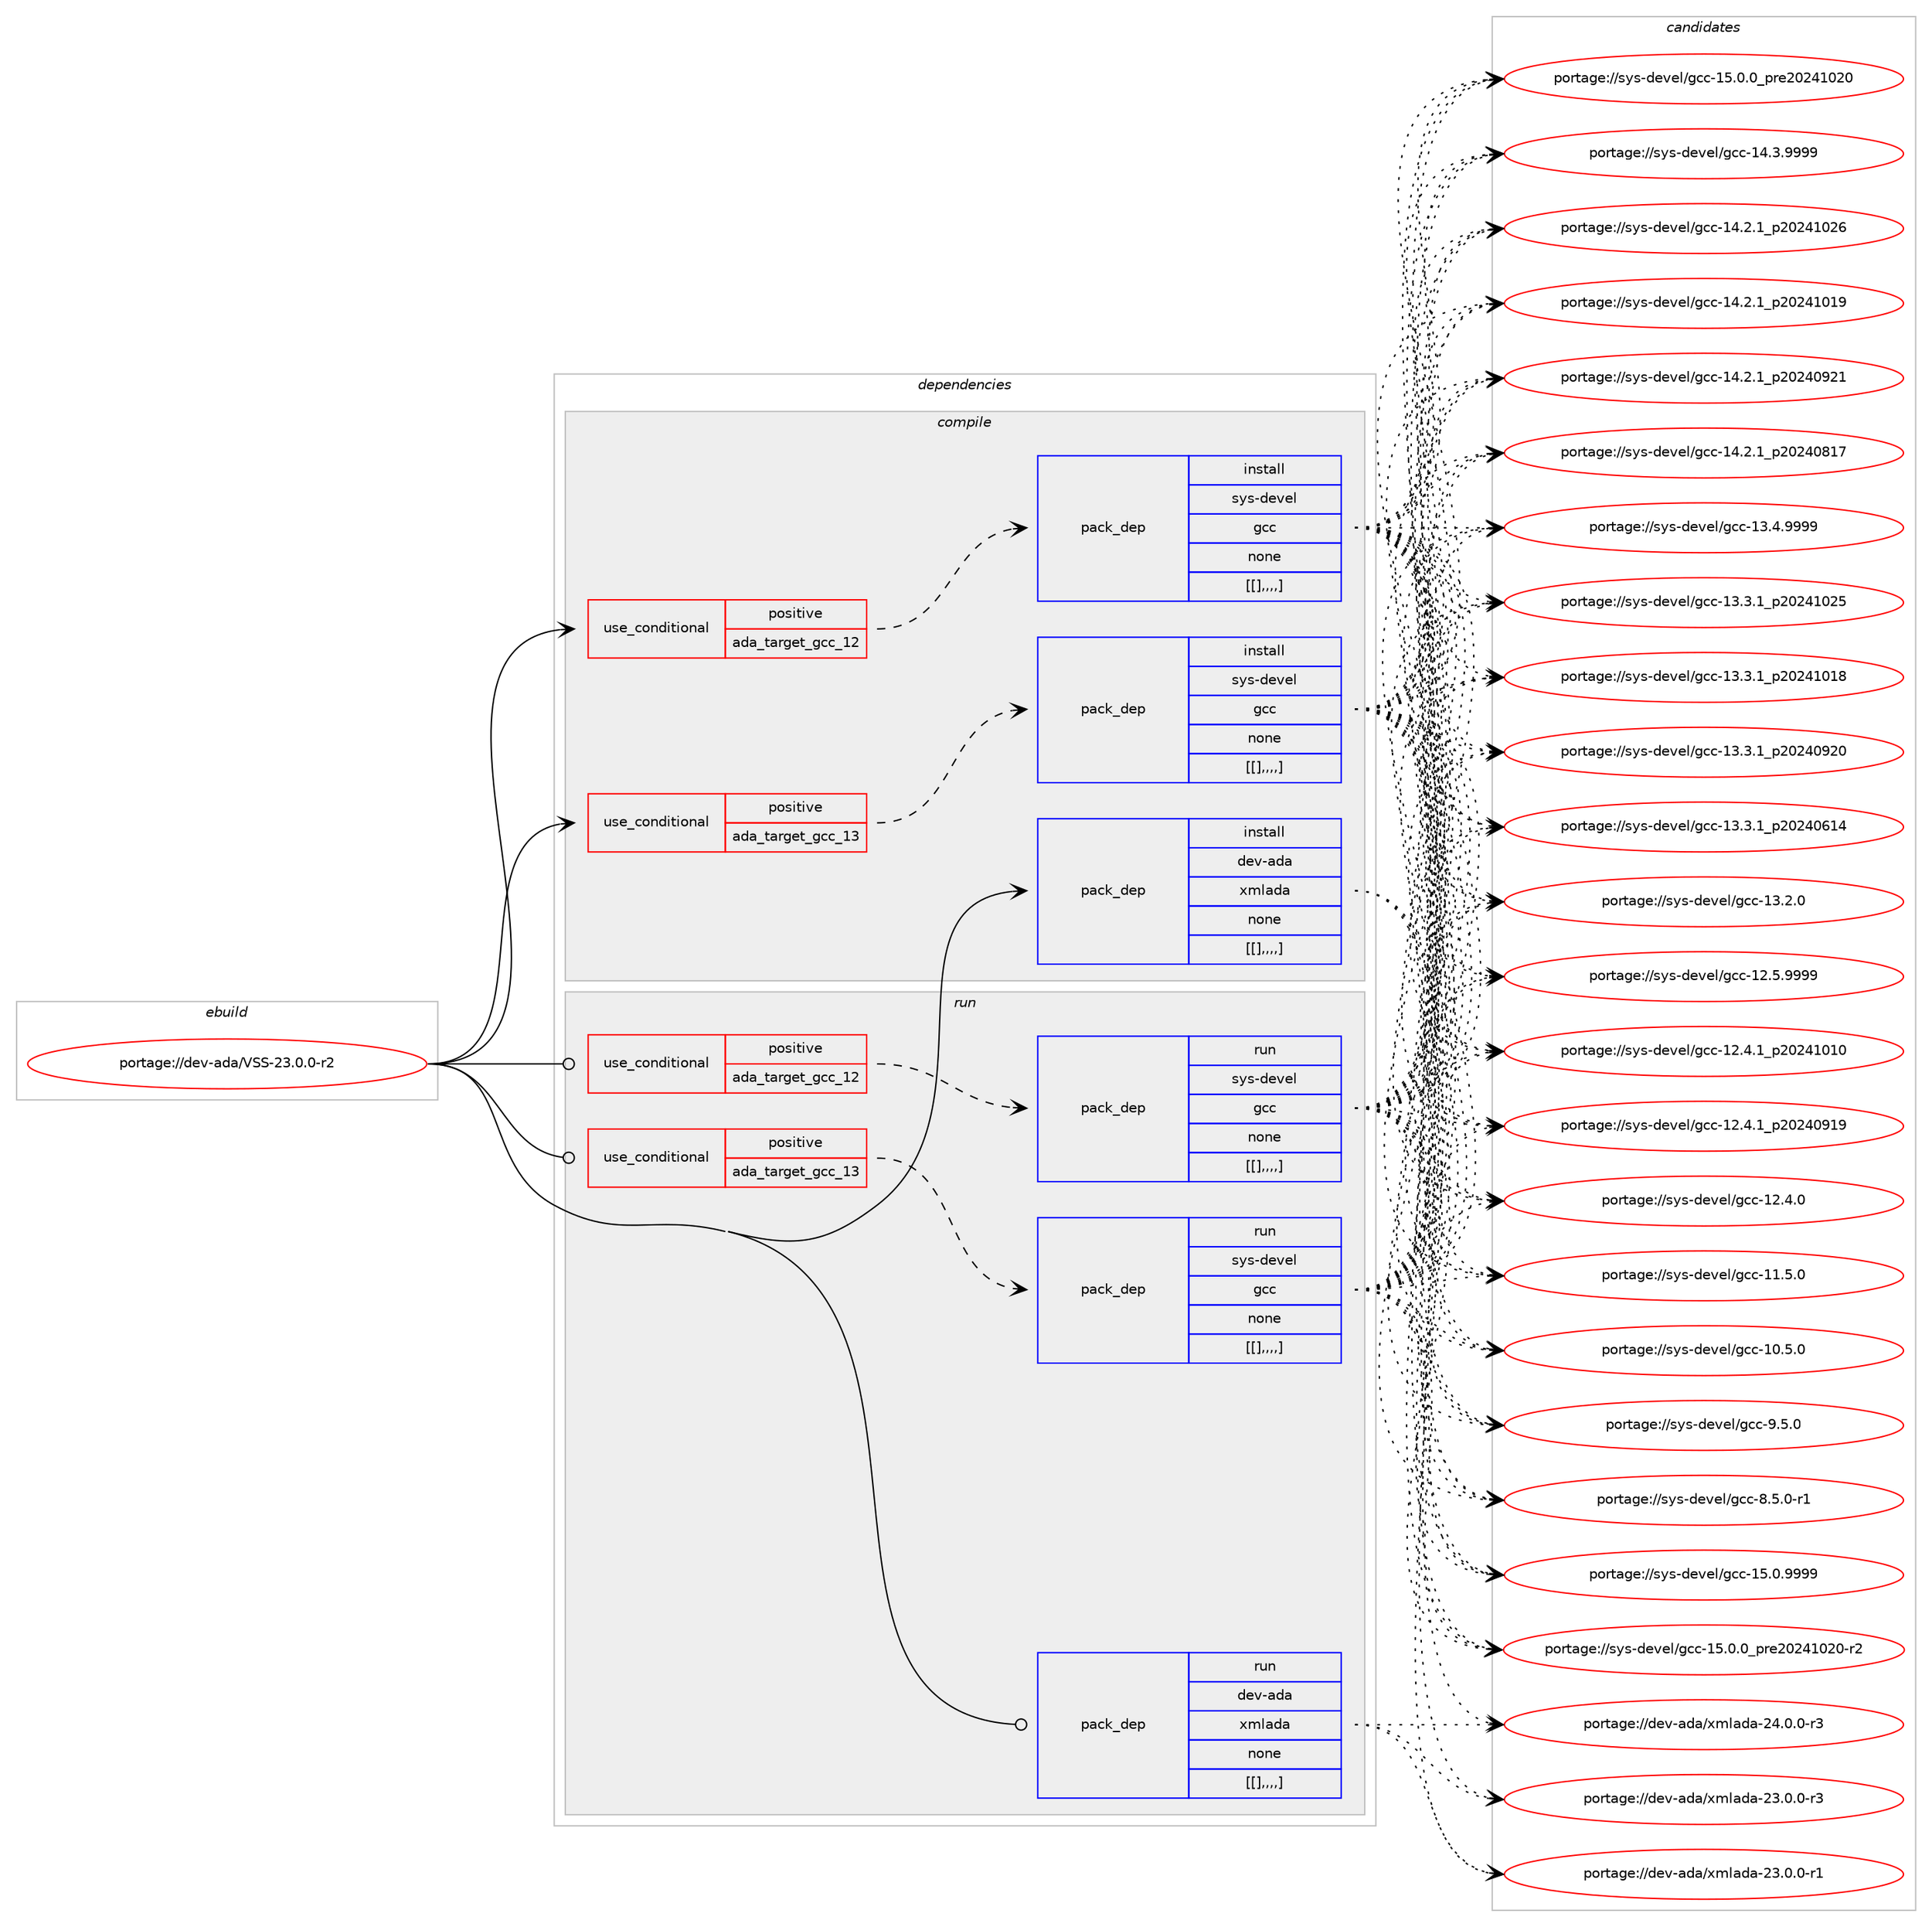 digraph prolog {

# *************
# Graph options
# *************

newrank=true;
concentrate=true;
compound=true;
graph [rankdir=LR,fontname=Helvetica,fontsize=10,ranksep=1.5];#, ranksep=2.5, nodesep=0.2];
edge  [arrowhead=vee];
node  [fontname=Helvetica,fontsize=10];

# **********
# The ebuild
# **********

subgraph cluster_leftcol {
color=gray;
label=<<i>ebuild</i>>;
id [label="portage://dev-ada/VSS-23.0.0-r2", color=red, width=4, href="../dev-ada/VSS-23.0.0-r2.svg"];
}

# ****************
# The dependencies
# ****************

subgraph cluster_midcol {
color=gray;
label=<<i>dependencies</i>>;
subgraph cluster_compile {
fillcolor="#eeeeee";
style=filled;
label=<<i>compile</i>>;
subgraph cond17963 {
dependency66741 [label=<<TABLE BORDER="0" CELLBORDER="1" CELLSPACING="0" CELLPADDING="4"><TR><TD ROWSPAN="3" CELLPADDING="10">use_conditional</TD></TR><TR><TD>positive</TD></TR><TR><TD>ada_target_gcc_12</TD></TR></TABLE>>, shape=none, color=red];
subgraph pack47792 {
dependency66769 [label=<<TABLE BORDER="0" CELLBORDER="1" CELLSPACING="0" CELLPADDING="4" WIDTH="220"><TR><TD ROWSPAN="6" CELLPADDING="30">pack_dep</TD></TR><TR><TD WIDTH="110">install</TD></TR><TR><TD>sys-devel</TD></TR><TR><TD>gcc</TD></TR><TR><TD>none</TD></TR><TR><TD>[[],,,,]</TD></TR></TABLE>>, shape=none, color=blue];
}
dependency66741:e -> dependency66769:w [weight=20,style="dashed",arrowhead="vee"];
}
id:e -> dependency66741:w [weight=20,style="solid",arrowhead="vee"];
subgraph cond17977 {
dependency66793 [label=<<TABLE BORDER="0" CELLBORDER="1" CELLSPACING="0" CELLPADDING="4"><TR><TD ROWSPAN="3" CELLPADDING="10">use_conditional</TD></TR><TR><TD>positive</TD></TR><TR><TD>ada_target_gcc_13</TD></TR></TABLE>>, shape=none, color=red];
subgraph pack47834 {
dependency66813 [label=<<TABLE BORDER="0" CELLBORDER="1" CELLSPACING="0" CELLPADDING="4" WIDTH="220"><TR><TD ROWSPAN="6" CELLPADDING="30">pack_dep</TD></TR><TR><TD WIDTH="110">install</TD></TR><TR><TD>sys-devel</TD></TR><TR><TD>gcc</TD></TR><TR><TD>none</TD></TR><TR><TD>[[],,,,]</TD></TR></TABLE>>, shape=none, color=blue];
}
dependency66793:e -> dependency66813:w [weight=20,style="dashed",arrowhead="vee"];
}
id:e -> dependency66793:w [weight=20,style="solid",arrowhead="vee"];
subgraph pack47837 {
dependency66818 [label=<<TABLE BORDER="0" CELLBORDER="1" CELLSPACING="0" CELLPADDING="4" WIDTH="220"><TR><TD ROWSPAN="6" CELLPADDING="30">pack_dep</TD></TR><TR><TD WIDTH="110">install</TD></TR><TR><TD>dev-ada</TD></TR><TR><TD>xmlada</TD></TR><TR><TD>none</TD></TR><TR><TD>[[],,,,]</TD></TR></TABLE>>, shape=none, color=blue];
}
id:e -> dependency66818:w [weight=20,style="solid",arrowhead="vee"];
}
subgraph cluster_compileandrun {
fillcolor="#eeeeee";
style=filled;
label=<<i>compile and run</i>>;
}
subgraph cluster_run {
fillcolor="#eeeeee";
style=filled;
label=<<i>run</i>>;
subgraph cond17989 {
dependency66835 [label=<<TABLE BORDER="0" CELLBORDER="1" CELLSPACING="0" CELLPADDING="4"><TR><TD ROWSPAN="3" CELLPADDING="10">use_conditional</TD></TR><TR><TD>positive</TD></TR><TR><TD>ada_target_gcc_12</TD></TR></TABLE>>, shape=none, color=red];
subgraph pack47870 {
dependency66901 [label=<<TABLE BORDER="0" CELLBORDER="1" CELLSPACING="0" CELLPADDING="4" WIDTH="220"><TR><TD ROWSPAN="6" CELLPADDING="30">pack_dep</TD></TR><TR><TD WIDTH="110">run</TD></TR><TR><TD>sys-devel</TD></TR><TR><TD>gcc</TD></TR><TR><TD>none</TD></TR><TR><TD>[[],,,,]</TD></TR></TABLE>>, shape=none, color=blue];
}
dependency66835:e -> dependency66901:w [weight=20,style="dashed",arrowhead="vee"];
}
id:e -> dependency66835:w [weight=20,style="solid",arrowhead="odot"];
subgraph cond18015 {
dependency66964 [label=<<TABLE BORDER="0" CELLBORDER="1" CELLSPACING="0" CELLPADDING="4"><TR><TD ROWSPAN="3" CELLPADDING="10">use_conditional</TD></TR><TR><TD>positive</TD></TR><TR><TD>ada_target_gcc_13</TD></TR></TABLE>>, shape=none, color=red];
subgraph pack47960 {
dependency66984 [label=<<TABLE BORDER="0" CELLBORDER="1" CELLSPACING="0" CELLPADDING="4" WIDTH="220"><TR><TD ROWSPAN="6" CELLPADDING="30">pack_dep</TD></TR><TR><TD WIDTH="110">run</TD></TR><TR><TD>sys-devel</TD></TR><TR><TD>gcc</TD></TR><TR><TD>none</TD></TR><TR><TD>[[],,,,]</TD></TR></TABLE>>, shape=none, color=blue];
}
dependency66964:e -> dependency66984:w [weight=20,style="dashed",arrowhead="vee"];
}
id:e -> dependency66964:w [weight=20,style="solid",arrowhead="odot"];
subgraph pack47965 {
dependency67011 [label=<<TABLE BORDER="0" CELLBORDER="1" CELLSPACING="0" CELLPADDING="4" WIDTH="220"><TR><TD ROWSPAN="6" CELLPADDING="30">pack_dep</TD></TR><TR><TD WIDTH="110">run</TD></TR><TR><TD>dev-ada</TD></TR><TR><TD>xmlada</TD></TR><TR><TD>none</TD></TR><TR><TD>[[],,,,]</TD></TR></TABLE>>, shape=none, color=blue];
}
id:e -> dependency67011:w [weight=20,style="solid",arrowhead="odot"];
}
}

# **************
# The candidates
# **************

subgraph cluster_choices {
rank=same;
color=gray;
label=<<i>candidates</i>>;

subgraph choice46778 {
color=black;
nodesep=1;
choice1151211154510010111810110847103999945495346484657575757 [label="portage://sys-devel/gcc-15.0.9999", color=red, width=4,href="../sys-devel/gcc-15.0.9999.svg"];
choice11512111545100101118101108471039999454953464846489511211410150485052494850484511450 [label="portage://sys-devel/gcc-15.0.0_pre20241020-r2", color=red, width=4,href="../sys-devel/gcc-15.0.0_pre20241020-r2.svg"];
choice1151211154510010111810110847103999945495346484648951121141015048505249485048 [label="portage://sys-devel/gcc-15.0.0_pre20241020", color=red, width=4,href="../sys-devel/gcc-15.0.0_pre20241020.svg"];
choice1151211154510010111810110847103999945495246514657575757 [label="portage://sys-devel/gcc-14.3.9999", color=red, width=4,href="../sys-devel/gcc-14.3.9999.svg"];
choice1151211154510010111810110847103999945495246504649951125048505249485054 [label="portage://sys-devel/gcc-14.2.1_p20241026", color=red, width=4,href="../sys-devel/gcc-14.2.1_p20241026.svg"];
choice1151211154510010111810110847103999945495246504649951125048505249484957 [label="portage://sys-devel/gcc-14.2.1_p20241019", color=red, width=4,href="../sys-devel/gcc-14.2.1_p20241019.svg"];
choice1151211154510010111810110847103999945495246504649951125048505248575049 [label="portage://sys-devel/gcc-14.2.1_p20240921", color=red, width=4,href="../sys-devel/gcc-14.2.1_p20240921.svg"];
choice1151211154510010111810110847103999945495246504649951125048505248564955 [label="portage://sys-devel/gcc-14.2.1_p20240817", color=red, width=4,href="../sys-devel/gcc-14.2.1_p20240817.svg"];
choice1151211154510010111810110847103999945495146524657575757 [label="portage://sys-devel/gcc-13.4.9999", color=red, width=4,href="../sys-devel/gcc-13.4.9999.svg"];
choice1151211154510010111810110847103999945495146514649951125048505249485053 [label="portage://sys-devel/gcc-13.3.1_p20241025", color=red, width=4,href="../sys-devel/gcc-13.3.1_p20241025.svg"];
choice1151211154510010111810110847103999945495146514649951125048505249484956 [label="portage://sys-devel/gcc-13.3.1_p20241018", color=red, width=4,href="../sys-devel/gcc-13.3.1_p20241018.svg"];
choice1151211154510010111810110847103999945495146514649951125048505248575048 [label="portage://sys-devel/gcc-13.3.1_p20240920", color=red, width=4,href="../sys-devel/gcc-13.3.1_p20240920.svg"];
choice1151211154510010111810110847103999945495146514649951125048505248544952 [label="portage://sys-devel/gcc-13.3.1_p20240614", color=red, width=4,href="../sys-devel/gcc-13.3.1_p20240614.svg"];
choice1151211154510010111810110847103999945495146504648 [label="portage://sys-devel/gcc-13.2.0", color=red, width=4,href="../sys-devel/gcc-13.2.0.svg"];
choice1151211154510010111810110847103999945495046534657575757 [label="portage://sys-devel/gcc-12.5.9999", color=red, width=4,href="../sys-devel/gcc-12.5.9999.svg"];
choice1151211154510010111810110847103999945495046524649951125048505249484948 [label="portage://sys-devel/gcc-12.4.1_p20241010", color=red, width=4,href="../sys-devel/gcc-12.4.1_p20241010.svg"];
choice1151211154510010111810110847103999945495046524649951125048505248574957 [label="portage://sys-devel/gcc-12.4.1_p20240919", color=red, width=4,href="../sys-devel/gcc-12.4.1_p20240919.svg"];
choice1151211154510010111810110847103999945495046524648 [label="portage://sys-devel/gcc-12.4.0", color=red, width=4,href="../sys-devel/gcc-12.4.0.svg"];
choice1151211154510010111810110847103999945494946534648 [label="portage://sys-devel/gcc-11.5.0", color=red, width=4,href="../sys-devel/gcc-11.5.0.svg"];
choice1151211154510010111810110847103999945494846534648 [label="portage://sys-devel/gcc-10.5.0", color=red, width=4,href="../sys-devel/gcc-10.5.0.svg"];
choice11512111545100101118101108471039999455746534648 [label="portage://sys-devel/gcc-9.5.0", color=red, width=4,href="../sys-devel/gcc-9.5.0.svg"];
choice115121115451001011181011084710399994556465346484511449 [label="portage://sys-devel/gcc-8.5.0-r1", color=red, width=4,href="../sys-devel/gcc-8.5.0-r1.svg"];
dependency66769:e -> choice1151211154510010111810110847103999945495346484657575757:w [style=dotted,weight="100"];
dependency66769:e -> choice11512111545100101118101108471039999454953464846489511211410150485052494850484511450:w [style=dotted,weight="100"];
dependency66769:e -> choice1151211154510010111810110847103999945495346484648951121141015048505249485048:w [style=dotted,weight="100"];
dependency66769:e -> choice1151211154510010111810110847103999945495246514657575757:w [style=dotted,weight="100"];
dependency66769:e -> choice1151211154510010111810110847103999945495246504649951125048505249485054:w [style=dotted,weight="100"];
dependency66769:e -> choice1151211154510010111810110847103999945495246504649951125048505249484957:w [style=dotted,weight="100"];
dependency66769:e -> choice1151211154510010111810110847103999945495246504649951125048505248575049:w [style=dotted,weight="100"];
dependency66769:e -> choice1151211154510010111810110847103999945495246504649951125048505248564955:w [style=dotted,weight="100"];
dependency66769:e -> choice1151211154510010111810110847103999945495146524657575757:w [style=dotted,weight="100"];
dependency66769:e -> choice1151211154510010111810110847103999945495146514649951125048505249485053:w [style=dotted,weight="100"];
dependency66769:e -> choice1151211154510010111810110847103999945495146514649951125048505249484956:w [style=dotted,weight="100"];
dependency66769:e -> choice1151211154510010111810110847103999945495146514649951125048505248575048:w [style=dotted,weight="100"];
dependency66769:e -> choice1151211154510010111810110847103999945495146514649951125048505248544952:w [style=dotted,weight="100"];
dependency66769:e -> choice1151211154510010111810110847103999945495146504648:w [style=dotted,weight="100"];
dependency66769:e -> choice1151211154510010111810110847103999945495046534657575757:w [style=dotted,weight="100"];
dependency66769:e -> choice1151211154510010111810110847103999945495046524649951125048505249484948:w [style=dotted,weight="100"];
dependency66769:e -> choice1151211154510010111810110847103999945495046524649951125048505248574957:w [style=dotted,weight="100"];
dependency66769:e -> choice1151211154510010111810110847103999945495046524648:w [style=dotted,weight="100"];
dependency66769:e -> choice1151211154510010111810110847103999945494946534648:w [style=dotted,weight="100"];
dependency66769:e -> choice1151211154510010111810110847103999945494846534648:w [style=dotted,weight="100"];
dependency66769:e -> choice11512111545100101118101108471039999455746534648:w [style=dotted,weight="100"];
dependency66769:e -> choice115121115451001011181011084710399994556465346484511449:w [style=dotted,weight="100"];
}
subgraph choice46800 {
color=black;
nodesep=1;
choice1151211154510010111810110847103999945495346484657575757 [label="portage://sys-devel/gcc-15.0.9999", color=red, width=4,href="../sys-devel/gcc-15.0.9999.svg"];
choice11512111545100101118101108471039999454953464846489511211410150485052494850484511450 [label="portage://sys-devel/gcc-15.0.0_pre20241020-r2", color=red, width=4,href="../sys-devel/gcc-15.0.0_pre20241020-r2.svg"];
choice1151211154510010111810110847103999945495346484648951121141015048505249485048 [label="portage://sys-devel/gcc-15.0.0_pre20241020", color=red, width=4,href="../sys-devel/gcc-15.0.0_pre20241020.svg"];
choice1151211154510010111810110847103999945495246514657575757 [label="portage://sys-devel/gcc-14.3.9999", color=red, width=4,href="../sys-devel/gcc-14.3.9999.svg"];
choice1151211154510010111810110847103999945495246504649951125048505249485054 [label="portage://sys-devel/gcc-14.2.1_p20241026", color=red, width=4,href="../sys-devel/gcc-14.2.1_p20241026.svg"];
choice1151211154510010111810110847103999945495246504649951125048505249484957 [label="portage://sys-devel/gcc-14.2.1_p20241019", color=red, width=4,href="../sys-devel/gcc-14.2.1_p20241019.svg"];
choice1151211154510010111810110847103999945495246504649951125048505248575049 [label="portage://sys-devel/gcc-14.2.1_p20240921", color=red, width=4,href="../sys-devel/gcc-14.2.1_p20240921.svg"];
choice1151211154510010111810110847103999945495246504649951125048505248564955 [label="portage://sys-devel/gcc-14.2.1_p20240817", color=red, width=4,href="../sys-devel/gcc-14.2.1_p20240817.svg"];
choice1151211154510010111810110847103999945495146524657575757 [label="portage://sys-devel/gcc-13.4.9999", color=red, width=4,href="../sys-devel/gcc-13.4.9999.svg"];
choice1151211154510010111810110847103999945495146514649951125048505249485053 [label="portage://sys-devel/gcc-13.3.1_p20241025", color=red, width=4,href="../sys-devel/gcc-13.3.1_p20241025.svg"];
choice1151211154510010111810110847103999945495146514649951125048505249484956 [label="portage://sys-devel/gcc-13.3.1_p20241018", color=red, width=4,href="../sys-devel/gcc-13.3.1_p20241018.svg"];
choice1151211154510010111810110847103999945495146514649951125048505248575048 [label="portage://sys-devel/gcc-13.3.1_p20240920", color=red, width=4,href="../sys-devel/gcc-13.3.1_p20240920.svg"];
choice1151211154510010111810110847103999945495146514649951125048505248544952 [label="portage://sys-devel/gcc-13.3.1_p20240614", color=red, width=4,href="../sys-devel/gcc-13.3.1_p20240614.svg"];
choice1151211154510010111810110847103999945495146504648 [label="portage://sys-devel/gcc-13.2.0", color=red, width=4,href="../sys-devel/gcc-13.2.0.svg"];
choice1151211154510010111810110847103999945495046534657575757 [label="portage://sys-devel/gcc-12.5.9999", color=red, width=4,href="../sys-devel/gcc-12.5.9999.svg"];
choice1151211154510010111810110847103999945495046524649951125048505249484948 [label="portage://sys-devel/gcc-12.4.1_p20241010", color=red, width=4,href="../sys-devel/gcc-12.4.1_p20241010.svg"];
choice1151211154510010111810110847103999945495046524649951125048505248574957 [label="portage://sys-devel/gcc-12.4.1_p20240919", color=red, width=4,href="../sys-devel/gcc-12.4.1_p20240919.svg"];
choice1151211154510010111810110847103999945495046524648 [label="portage://sys-devel/gcc-12.4.0", color=red, width=4,href="../sys-devel/gcc-12.4.0.svg"];
choice1151211154510010111810110847103999945494946534648 [label="portage://sys-devel/gcc-11.5.0", color=red, width=4,href="../sys-devel/gcc-11.5.0.svg"];
choice1151211154510010111810110847103999945494846534648 [label="portage://sys-devel/gcc-10.5.0", color=red, width=4,href="../sys-devel/gcc-10.5.0.svg"];
choice11512111545100101118101108471039999455746534648 [label="portage://sys-devel/gcc-9.5.0", color=red, width=4,href="../sys-devel/gcc-9.5.0.svg"];
choice115121115451001011181011084710399994556465346484511449 [label="portage://sys-devel/gcc-8.5.0-r1", color=red, width=4,href="../sys-devel/gcc-8.5.0-r1.svg"];
dependency66813:e -> choice1151211154510010111810110847103999945495346484657575757:w [style=dotted,weight="100"];
dependency66813:e -> choice11512111545100101118101108471039999454953464846489511211410150485052494850484511450:w [style=dotted,weight="100"];
dependency66813:e -> choice1151211154510010111810110847103999945495346484648951121141015048505249485048:w [style=dotted,weight="100"];
dependency66813:e -> choice1151211154510010111810110847103999945495246514657575757:w [style=dotted,weight="100"];
dependency66813:e -> choice1151211154510010111810110847103999945495246504649951125048505249485054:w [style=dotted,weight="100"];
dependency66813:e -> choice1151211154510010111810110847103999945495246504649951125048505249484957:w [style=dotted,weight="100"];
dependency66813:e -> choice1151211154510010111810110847103999945495246504649951125048505248575049:w [style=dotted,weight="100"];
dependency66813:e -> choice1151211154510010111810110847103999945495246504649951125048505248564955:w [style=dotted,weight="100"];
dependency66813:e -> choice1151211154510010111810110847103999945495146524657575757:w [style=dotted,weight="100"];
dependency66813:e -> choice1151211154510010111810110847103999945495146514649951125048505249485053:w [style=dotted,weight="100"];
dependency66813:e -> choice1151211154510010111810110847103999945495146514649951125048505249484956:w [style=dotted,weight="100"];
dependency66813:e -> choice1151211154510010111810110847103999945495146514649951125048505248575048:w [style=dotted,weight="100"];
dependency66813:e -> choice1151211154510010111810110847103999945495146514649951125048505248544952:w [style=dotted,weight="100"];
dependency66813:e -> choice1151211154510010111810110847103999945495146504648:w [style=dotted,weight="100"];
dependency66813:e -> choice1151211154510010111810110847103999945495046534657575757:w [style=dotted,weight="100"];
dependency66813:e -> choice1151211154510010111810110847103999945495046524649951125048505249484948:w [style=dotted,weight="100"];
dependency66813:e -> choice1151211154510010111810110847103999945495046524649951125048505248574957:w [style=dotted,weight="100"];
dependency66813:e -> choice1151211154510010111810110847103999945495046524648:w [style=dotted,weight="100"];
dependency66813:e -> choice1151211154510010111810110847103999945494946534648:w [style=dotted,weight="100"];
dependency66813:e -> choice1151211154510010111810110847103999945494846534648:w [style=dotted,weight="100"];
dependency66813:e -> choice11512111545100101118101108471039999455746534648:w [style=dotted,weight="100"];
dependency66813:e -> choice115121115451001011181011084710399994556465346484511449:w [style=dotted,weight="100"];
}
subgraph choice46811 {
color=black;
nodesep=1;
choice100101118459710097471201091089710097455052464846484511451 [label="portage://dev-ada/xmlada-24.0.0-r3", color=red, width=4,href="../dev-ada/xmlada-24.0.0-r3.svg"];
choice100101118459710097471201091089710097455051464846484511451 [label="portage://dev-ada/xmlada-23.0.0-r3", color=red, width=4,href="../dev-ada/xmlada-23.0.0-r3.svg"];
choice100101118459710097471201091089710097455051464846484511449 [label="portage://dev-ada/xmlada-23.0.0-r1", color=red, width=4,href="../dev-ada/xmlada-23.0.0-r1.svg"];
dependency66818:e -> choice100101118459710097471201091089710097455052464846484511451:w [style=dotted,weight="100"];
dependency66818:e -> choice100101118459710097471201091089710097455051464846484511451:w [style=dotted,weight="100"];
dependency66818:e -> choice100101118459710097471201091089710097455051464846484511449:w [style=dotted,weight="100"];
}
subgraph choice46812 {
color=black;
nodesep=1;
choice1151211154510010111810110847103999945495346484657575757 [label="portage://sys-devel/gcc-15.0.9999", color=red, width=4,href="../sys-devel/gcc-15.0.9999.svg"];
choice11512111545100101118101108471039999454953464846489511211410150485052494850484511450 [label="portage://sys-devel/gcc-15.0.0_pre20241020-r2", color=red, width=4,href="../sys-devel/gcc-15.0.0_pre20241020-r2.svg"];
choice1151211154510010111810110847103999945495346484648951121141015048505249485048 [label="portage://sys-devel/gcc-15.0.0_pre20241020", color=red, width=4,href="../sys-devel/gcc-15.0.0_pre20241020.svg"];
choice1151211154510010111810110847103999945495246514657575757 [label="portage://sys-devel/gcc-14.3.9999", color=red, width=4,href="../sys-devel/gcc-14.3.9999.svg"];
choice1151211154510010111810110847103999945495246504649951125048505249485054 [label="portage://sys-devel/gcc-14.2.1_p20241026", color=red, width=4,href="../sys-devel/gcc-14.2.1_p20241026.svg"];
choice1151211154510010111810110847103999945495246504649951125048505249484957 [label="portage://sys-devel/gcc-14.2.1_p20241019", color=red, width=4,href="../sys-devel/gcc-14.2.1_p20241019.svg"];
choice1151211154510010111810110847103999945495246504649951125048505248575049 [label="portage://sys-devel/gcc-14.2.1_p20240921", color=red, width=4,href="../sys-devel/gcc-14.2.1_p20240921.svg"];
choice1151211154510010111810110847103999945495246504649951125048505248564955 [label="portage://sys-devel/gcc-14.2.1_p20240817", color=red, width=4,href="../sys-devel/gcc-14.2.1_p20240817.svg"];
choice1151211154510010111810110847103999945495146524657575757 [label="portage://sys-devel/gcc-13.4.9999", color=red, width=4,href="../sys-devel/gcc-13.4.9999.svg"];
choice1151211154510010111810110847103999945495146514649951125048505249485053 [label="portage://sys-devel/gcc-13.3.1_p20241025", color=red, width=4,href="../sys-devel/gcc-13.3.1_p20241025.svg"];
choice1151211154510010111810110847103999945495146514649951125048505249484956 [label="portage://sys-devel/gcc-13.3.1_p20241018", color=red, width=4,href="../sys-devel/gcc-13.3.1_p20241018.svg"];
choice1151211154510010111810110847103999945495146514649951125048505248575048 [label="portage://sys-devel/gcc-13.3.1_p20240920", color=red, width=4,href="../sys-devel/gcc-13.3.1_p20240920.svg"];
choice1151211154510010111810110847103999945495146514649951125048505248544952 [label="portage://sys-devel/gcc-13.3.1_p20240614", color=red, width=4,href="../sys-devel/gcc-13.3.1_p20240614.svg"];
choice1151211154510010111810110847103999945495146504648 [label="portage://sys-devel/gcc-13.2.0", color=red, width=4,href="../sys-devel/gcc-13.2.0.svg"];
choice1151211154510010111810110847103999945495046534657575757 [label="portage://sys-devel/gcc-12.5.9999", color=red, width=4,href="../sys-devel/gcc-12.5.9999.svg"];
choice1151211154510010111810110847103999945495046524649951125048505249484948 [label="portage://sys-devel/gcc-12.4.1_p20241010", color=red, width=4,href="../sys-devel/gcc-12.4.1_p20241010.svg"];
choice1151211154510010111810110847103999945495046524649951125048505248574957 [label="portage://sys-devel/gcc-12.4.1_p20240919", color=red, width=4,href="../sys-devel/gcc-12.4.1_p20240919.svg"];
choice1151211154510010111810110847103999945495046524648 [label="portage://sys-devel/gcc-12.4.0", color=red, width=4,href="../sys-devel/gcc-12.4.0.svg"];
choice1151211154510010111810110847103999945494946534648 [label="portage://sys-devel/gcc-11.5.0", color=red, width=4,href="../sys-devel/gcc-11.5.0.svg"];
choice1151211154510010111810110847103999945494846534648 [label="portage://sys-devel/gcc-10.5.0", color=red, width=4,href="../sys-devel/gcc-10.5.0.svg"];
choice11512111545100101118101108471039999455746534648 [label="portage://sys-devel/gcc-9.5.0", color=red, width=4,href="../sys-devel/gcc-9.5.0.svg"];
choice115121115451001011181011084710399994556465346484511449 [label="portage://sys-devel/gcc-8.5.0-r1", color=red, width=4,href="../sys-devel/gcc-8.5.0-r1.svg"];
dependency66901:e -> choice1151211154510010111810110847103999945495346484657575757:w [style=dotted,weight="100"];
dependency66901:e -> choice11512111545100101118101108471039999454953464846489511211410150485052494850484511450:w [style=dotted,weight="100"];
dependency66901:e -> choice1151211154510010111810110847103999945495346484648951121141015048505249485048:w [style=dotted,weight="100"];
dependency66901:e -> choice1151211154510010111810110847103999945495246514657575757:w [style=dotted,weight="100"];
dependency66901:e -> choice1151211154510010111810110847103999945495246504649951125048505249485054:w [style=dotted,weight="100"];
dependency66901:e -> choice1151211154510010111810110847103999945495246504649951125048505249484957:w [style=dotted,weight="100"];
dependency66901:e -> choice1151211154510010111810110847103999945495246504649951125048505248575049:w [style=dotted,weight="100"];
dependency66901:e -> choice1151211154510010111810110847103999945495246504649951125048505248564955:w [style=dotted,weight="100"];
dependency66901:e -> choice1151211154510010111810110847103999945495146524657575757:w [style=dotted,weight="100"];
dependency66901:e -> choice1151211154510010111810110847103999945495146514649951125048505249485053:w [style=dotted,weight="100"];
dependency66901:e -> choice1151211154510010111810110847103999945495146514649951125048505249484956:w [style=dotted,weight="100"];
dependency66901:e -> choice1151211154510010111810110847103999945495146514649951125048505248575048:w [style=dotted,weight="100"];
dependency66901:e -> choice1151211154510010111810110847103999945495146514649951125048505248544952:w [style=dotted,weight="100"];
dependency66901:e -> choice1151211154510010111810110847103999945495146504648:w [style=dotted,weight="100"];
dependency66901:e -> choice1151211154510010111810110847103999945495046534657575757:w [style=dotted,weight="100"];
dependency66901:e -> choice1151211154510010111810110847103999945495046524649951125048505249484948:w [style=dotted,weight="100"];
dependency66901:e -> choice1151211154510010111810110847103999945495046524649951125048505248574957:w [style=dotted,weight="100"];
dependency66901:e -> choice1151211154510010111810110847103999945495046524648:w [style=dotted,weight="100"];
dependency66901:e -> choice1151211154510010111810110847103999945494946534648:w [style=dotted,weight="100"];
dependency66901:e -> choice1151211154510010111810110847103999945494846534648:w [style=dotted,weight="100"];
dependency66901:e -> choice11512111545100101118101108471039999455746534648:w [style=dotted,weight="100"];
dependency66901:e -> choice115121115451001011181011084710399994556465346484511449:w [style=dotted,weight="100"];
}
subgraph choice46839 {
color=black;
nodesep=1;
choice1151211154510010111810110847103999945495346484657575757 [label="portage://sys-devel/gcc-15.0.9999", color=red, width=4,href="../sys-devel/gcc-15.0.9999.svg"];
choice11512111545100101118101108471039999454953464846489511211410150485052494850484511450 [label="portage://sys-devel/gcc-15.0.0_pre20241020-r2", color=red, width=4,href="../sys-devel/gcc-15.0.0_pre20241020-r2.svg"];
choice1151211154510010111810110847103999945495346484648951121141015048505249485048 [label="portage://sys-devel/gcc-15.0.0_pre20241020", color=red, width=4,href="../sys-devel/gcc-15.0.0_pre20241020.svg"];
choice1151211154510010111810110847103999945495246514657575757 [label="portage://sys-devel/gcc-14.3.9999", color=red, width=4,href="../sys-devel/gcc-14.3.9999.svg"];
choice1151211154510010111810110847103999945495246504649951125048505249485054 [label="portage://sys-devel/gcc-14.2.1_p20241026", color=red, width=4,href="../sys-devel/gcc-14.2.1_p20241026.svg"];
choice1151211154510010111810110847103999945495246504649951125048505249484957 [label="portage://sys-devel/gcc-14.2.1_p20241019", color=red, width=4,href="../sys-devel/gcc-14.2.1_p20241019.svg"];
choice1151211154510010111810110847103999945495246504649951125048505248575049 [label="portage://sys-devel/gcc-14.2.1_p20240921", color=red, width=4,href="../sys-devel/gcc-14.2.1_p20240921.svg"];
choice1151211154510010111810110847103999945495246504649951125048505248564955 [label="portage://sys-devel/gcc-14.2.1_p20240817", color=red, width=4,href="../sys-devel/gcc-14.2.1_p20240817.svg"];
choice1151211154510010111810110847103999945495146524657575757 [label="portage://sys-devel/gcc-13.4.9999", color=red, width=4,href="../sys-devel/gcc-13.4.9999.svg"];
choice1151211154510010111810110847103999945495146514649951125048505249485053 [label="portage://sys-devel/gcc-13.3.1_p20241025", color=red, width=4,href="../sys-devel/gcc-13.3.1_p20241025.svg"];
choice1151211154510010111810110847103999945495146514649951125048505249484956 [label="portage://sys-devel/gcc-13.3.1_p20241018", color=red, width=4,href="../sys-devel/gcc-13.3.1_p20241018.svg"];
choice1151211154510010111810110847103999945495146514649951125048505248575048 [label="portage://sys-devel/gcc-13.3.1_p20240920", color=red, width=4,href="../sys-devel/gcc-13.3.1_p20240920.svg"];
choice1151211154510010111810110847103999945495146514649951125048505248544952 [label="portage://sys-devel/gcc-13.3.1_p20240614", color=red, width=4,href="../sys-devel/gcc-13.3.1_p20240614.svg"];
choice1151211154510010111810110847103999945495146504648 [label="portage://sys-devel/gcc-13.2.0", color=red, width=4,href="../sys-devel/gcc-13.2.0.svg"];
choice1151211154510010111810110847103999945495046534657575757 [label="portage://sys-devel/gcc-12.5.9999", color=red, width=4,href="../sys-devel/gcc-12.5.9999.svg"];
choice1151211154510010111810110847103999945495046524649951125048505249484948 [label="portage://sys-devel/gcc-12.4.1_p20241010", color=red, width=4,href="../sys-devel/gcc-12.4.1_p20241010.svg"];
choice1151211154510010111810110847103999945495046524649951125048505248574957 [label="portage://sys-devel/gcc-12.4.1_p20240919", color=red, width=4,href="../sys-devel/gcc-12.4.1_p20240919.svg"];
choice1151211154510010111810110847103999945495046524648 [label="portage://sys-devel/gcc-12.4.0", color=red, width=4,href="../sys-devel/gcc-12.4.0.svg"];
choice1151211154510010111810110847103999945494946534648 [label="portage://sys-devel/gcc-11.5.0", color=red, width=4,href="../sys-devel/gcc-11.5.0.svg"];
choice1151211154510010111810110847103999945494846534648 [label="portage://sys-devel/gcc-10.5.0", color=red, width=4,href="../sys-devel/gcc-10.5.0.svg"];
choice11512111545100101118101108471039999455746534648 [label="portage://sys-devel/gcc-9.5.0", color=red, width=4,href="../sys-devel/gcc-9.5.0.svg"];
choice115121115451001011181011084710399994556465346484511449 [label="portage://sys-devel/gcc-8.5.0-r1", color=red, width=4,href="../sys-devel/gcc-8.5.0-r1.svg"];
dependency66984:e -> choice1151211154510010111810110847103999945495346484657575757:w [style=dotted,weight="100"];
dependency66984:e -> choice11512111545100101118101108471039999454953464846489511211410150485052494850484511450:w [style=dotted,weight="100"];
dependency66984:e -> choice1151211154510010111810110847103999945495346484648951121141015048505249485048:w [style=dotted,weight="100"];
dependency66984:e -> choice1151211154510010111810110847103999945495246514657575757:w [style=dotted,weight="100"];
dependency66984:e -> choice1151211154510010111810110847103999945495246504649951125048505249485054:w [style=dotted,weight="100"];
dependency66984:e -> choice1151211154510010111810110847103999945495246504649951125048505249484957:w [style=dotted,weight="100"];
dependency66984:e -> choice1151211154510010111810110847103999945495246504649951125048505248575049:w [style=dotted,weight="100"];
dependency66984:e -> choice1151211154510010111810110847103999945495246504649951125048505248564955:w [style=dotted,weight="100"];
dependency66984:e -> choice1151211154510010111810110847103999945495146524657575757:w [style=dotted,weight="100"];
dependency66984:e -> choice1151211154510010111810110847103999945495146514649951125048505249485053:w [style=dotted,weight="100"];
dependency66984:e -> choice1151211154510010111810110847103999945495146514649951125048505249484956:w [style=dotted,weight="100"];
dependency66984:e -> choice1151211154510010111810110847103999945495146514649951125048505248575048:w [style=dotted,weight="100"];
dependency66984:e -> choice1151211154510010111810110847103999945495146514649951125048505248544952:w [style=dotted,weight="100"];
dependency66984:e -> choice1151211154510010111810110847103999945495146504648:w [style=dotted,weight="100"];
dependency66984:e -> choice1151211154510010111810110847103999945495046534657575757:w [style=dotted,weight="100"];
dependency66984:e -> choice1151211154510010111810110847103999945495046524649951125048505249484948:w [style=dotted,weight="100"];
dependency66984:e -> choice1151211154510010111810110847103999945495046524649951125048505248574957:w [style=dotted,weight="100"];
dependency66984:e -> choice1151211154510010111810110847103999945495046524648:w [style=dotted,weight="100"];
dependency66984:e -> choice1151211154510010111810110847103999945494946534648:w [style=dotted,weight="100"];
dependency66984:e -> choice1151211154510010111810110847103999945494846534648:w [style=dotted,weight="100"];
dependency66984:e -> choice11512111545100101118101108471039999455746534648:w [style=dotted,weight="100"];
dependency66984:e -> choice115121115451001011181011084710399994556465346484511449:w [style=dotted,weight="100"];
}
subgraph choice46853 {
color=black;
nodesep=1;
choice100101118459710097471201091089710097455052464846484511451 [label="portage://dev-ada/xmlada-24.0.0-r3", color=red, width=4,href="../dev-ada/xmlada-24.0.0-r3.svg"];
choice100101118459710097471201091089710097455051464846484511451 [label="portage://dev-ada/xmlada-23.0.0-r3", color=red, width=4,href="../dev-ada/xmlada-23.0.0-r3.svg"];
choice100101118459710097471201091089710097455051464846484511449 [label="portage://dev-ada/xmlada-23.0.0-r1", color=red, width=4,href="../dev-ada/xmlada-23.0.0-r1.svg"];
dependency67011:e -> choice100101118459710097471201091089710097455052464846484511451:w [style=dotted,weight="100"];
dependency67011:e -> choice100101118459710097471201091089710097455051464846484511451:w [style=dotted,weight="100"];
dependency67011:e -> choice100101118459710097471201091089710097455051464846484511449:w [style=dotted,weight="100"];
}
}

}
